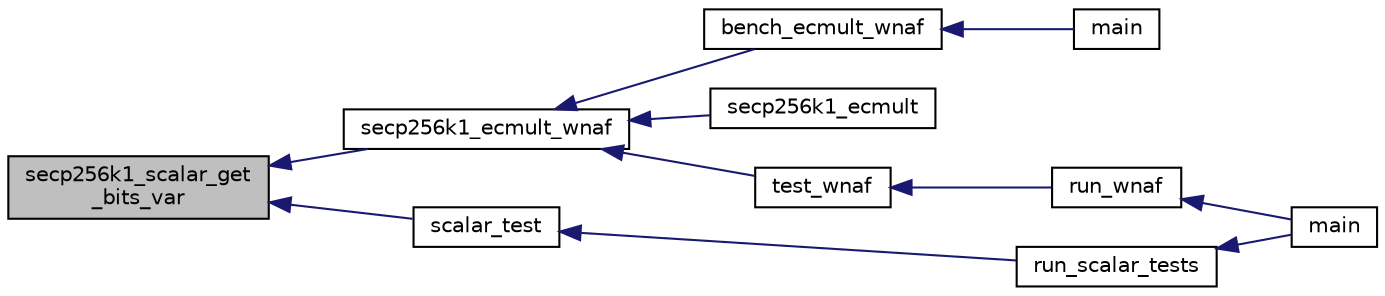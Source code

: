 digraph "secp256k1_scalar_get_bits_var"
{
  edge [fontname="Helvetica",fontsize="10",labelfontname="Helvetica",labelfontsize="10"];
  node [fontname="Helvetica",fontsize="10",shape=record];
  rankdir="LR";
  Node534 [label="secp256k1_scalar_get\l_bits_var",height=0.2,width=0.4,color="black", fillcolor="grey75", style="filled", fontcolor="black"];
  Node534 -> Node535 [dir="back",color="midnightblue",fontsize="10",style="solid",fontname="Helvetica"];
  Node535 [label="secp256k1_ecmult_wnaf",height=0.2,width=0.4,color="black", fillcolor="white", style="filled",URL="$d5/d17/ecmult__impl_8h.html#a48a8b6bbead18d4475c8a29d28376c5b",tooltip="Convert a number to WNAF notation. "];
  Node535 -> Node536 [dir="back",color="midnightblue",fontsize="10",style="solid",fontname="Helvetica"];
  Node536 [label="bench_ecmult_wnaf",height=0.2,width=0.4,color="black", fillcolor="white", style="filled",URL="$d9/d5e/bench__internal_8c.html#ac942d1b5df119c9d41304dfa566ddea5"];
  Node536 -> Node537 [dir="back",color="midnightblue",fontsize="10",style="solid",fontname="Helvetica"];
  Node537 [label="main",height=0.2,width=0.4,color="black", fillcolor="white", style="filled",URL="$d9/d5e/bench__internal_8c.html#a3c04138a5bfe5d72780bb7e82a18e627"];
  Node535 -> Node538 [dir="back",color="midnightblue",fontsize="10",style="solid",fontname="Helvetica"];
  Node538 [label="secp256k1_ecmult",height=0.2,width=0.4,color="black", fillcolor="white", style="filled",URL="$d5/d17/ecmult__impl_8h.html#aacf8b6ba48671daf24d549adb176366c"];
  Node535 -> Node539 [dir="back",color="midnightblue",fontsize="10",style="solid",fontname="Helvetica"];
  Node539 [label="test_wnaf",height=0.2,width=0.4,color="black", fillcolor="white", style="filled",URL="$d5/d7f/tests_8c.html#a7ca78a9b379dc40e8b025b145dd5648a"];
  Node539 -> Node540 [dir="back",color="midnightblue",fontsize="10",style="solid",fontname="Helvetica"];
  Node540 [label="run_wnaf",height=0.2,width=0.4,color="black", fillcolor="white", style="filled",URL="$d5/d7f/tests_8c.html#af3c34e47a9088ad0f5f0df779303a85a"];
  Node540 -> Node541 [dir="back",color="midnightblue",fontsize="10",style="solid",fontname="Helvetica"];
  Node541 [label="main",height=0.2,width=0.4,color="black", fillcolor="white", style="filled",URL="$d5/d7f/tests_8c.html#a3c04138a5bfe5d72780bb7e82a18e627"];
  Node534 -> Node542 [dir="back",color="midnightblue",fontsize="10",style="solid",fontname="Helvetica"];
  Node542 [label="scalar_test",height=0.2,width=0.4,color="black", fillcolor="white", style="filled",URL="$d5/d7f/tests_8c.html#a0ac2e9ed5b8ba27e48fba5150cebfa82"];
  Node542 -> Node543 [dir="back",color="midnightblue",fontsize="10",style="solid",fontname="Helvetica"];
  Node543 [label="run_scalar_tests",height=0.2,width=0.4,color="black", fillcolor="white", style="filled",URL="$d5/d7f/tests_8c.html#afc29a3cda8faeba097ce967f24fcb9d1"];
  Node543 -> Node541 [dir="back",color="midnightblue",fontsize="10",style="solid",fontname="Helvetica"];
}
